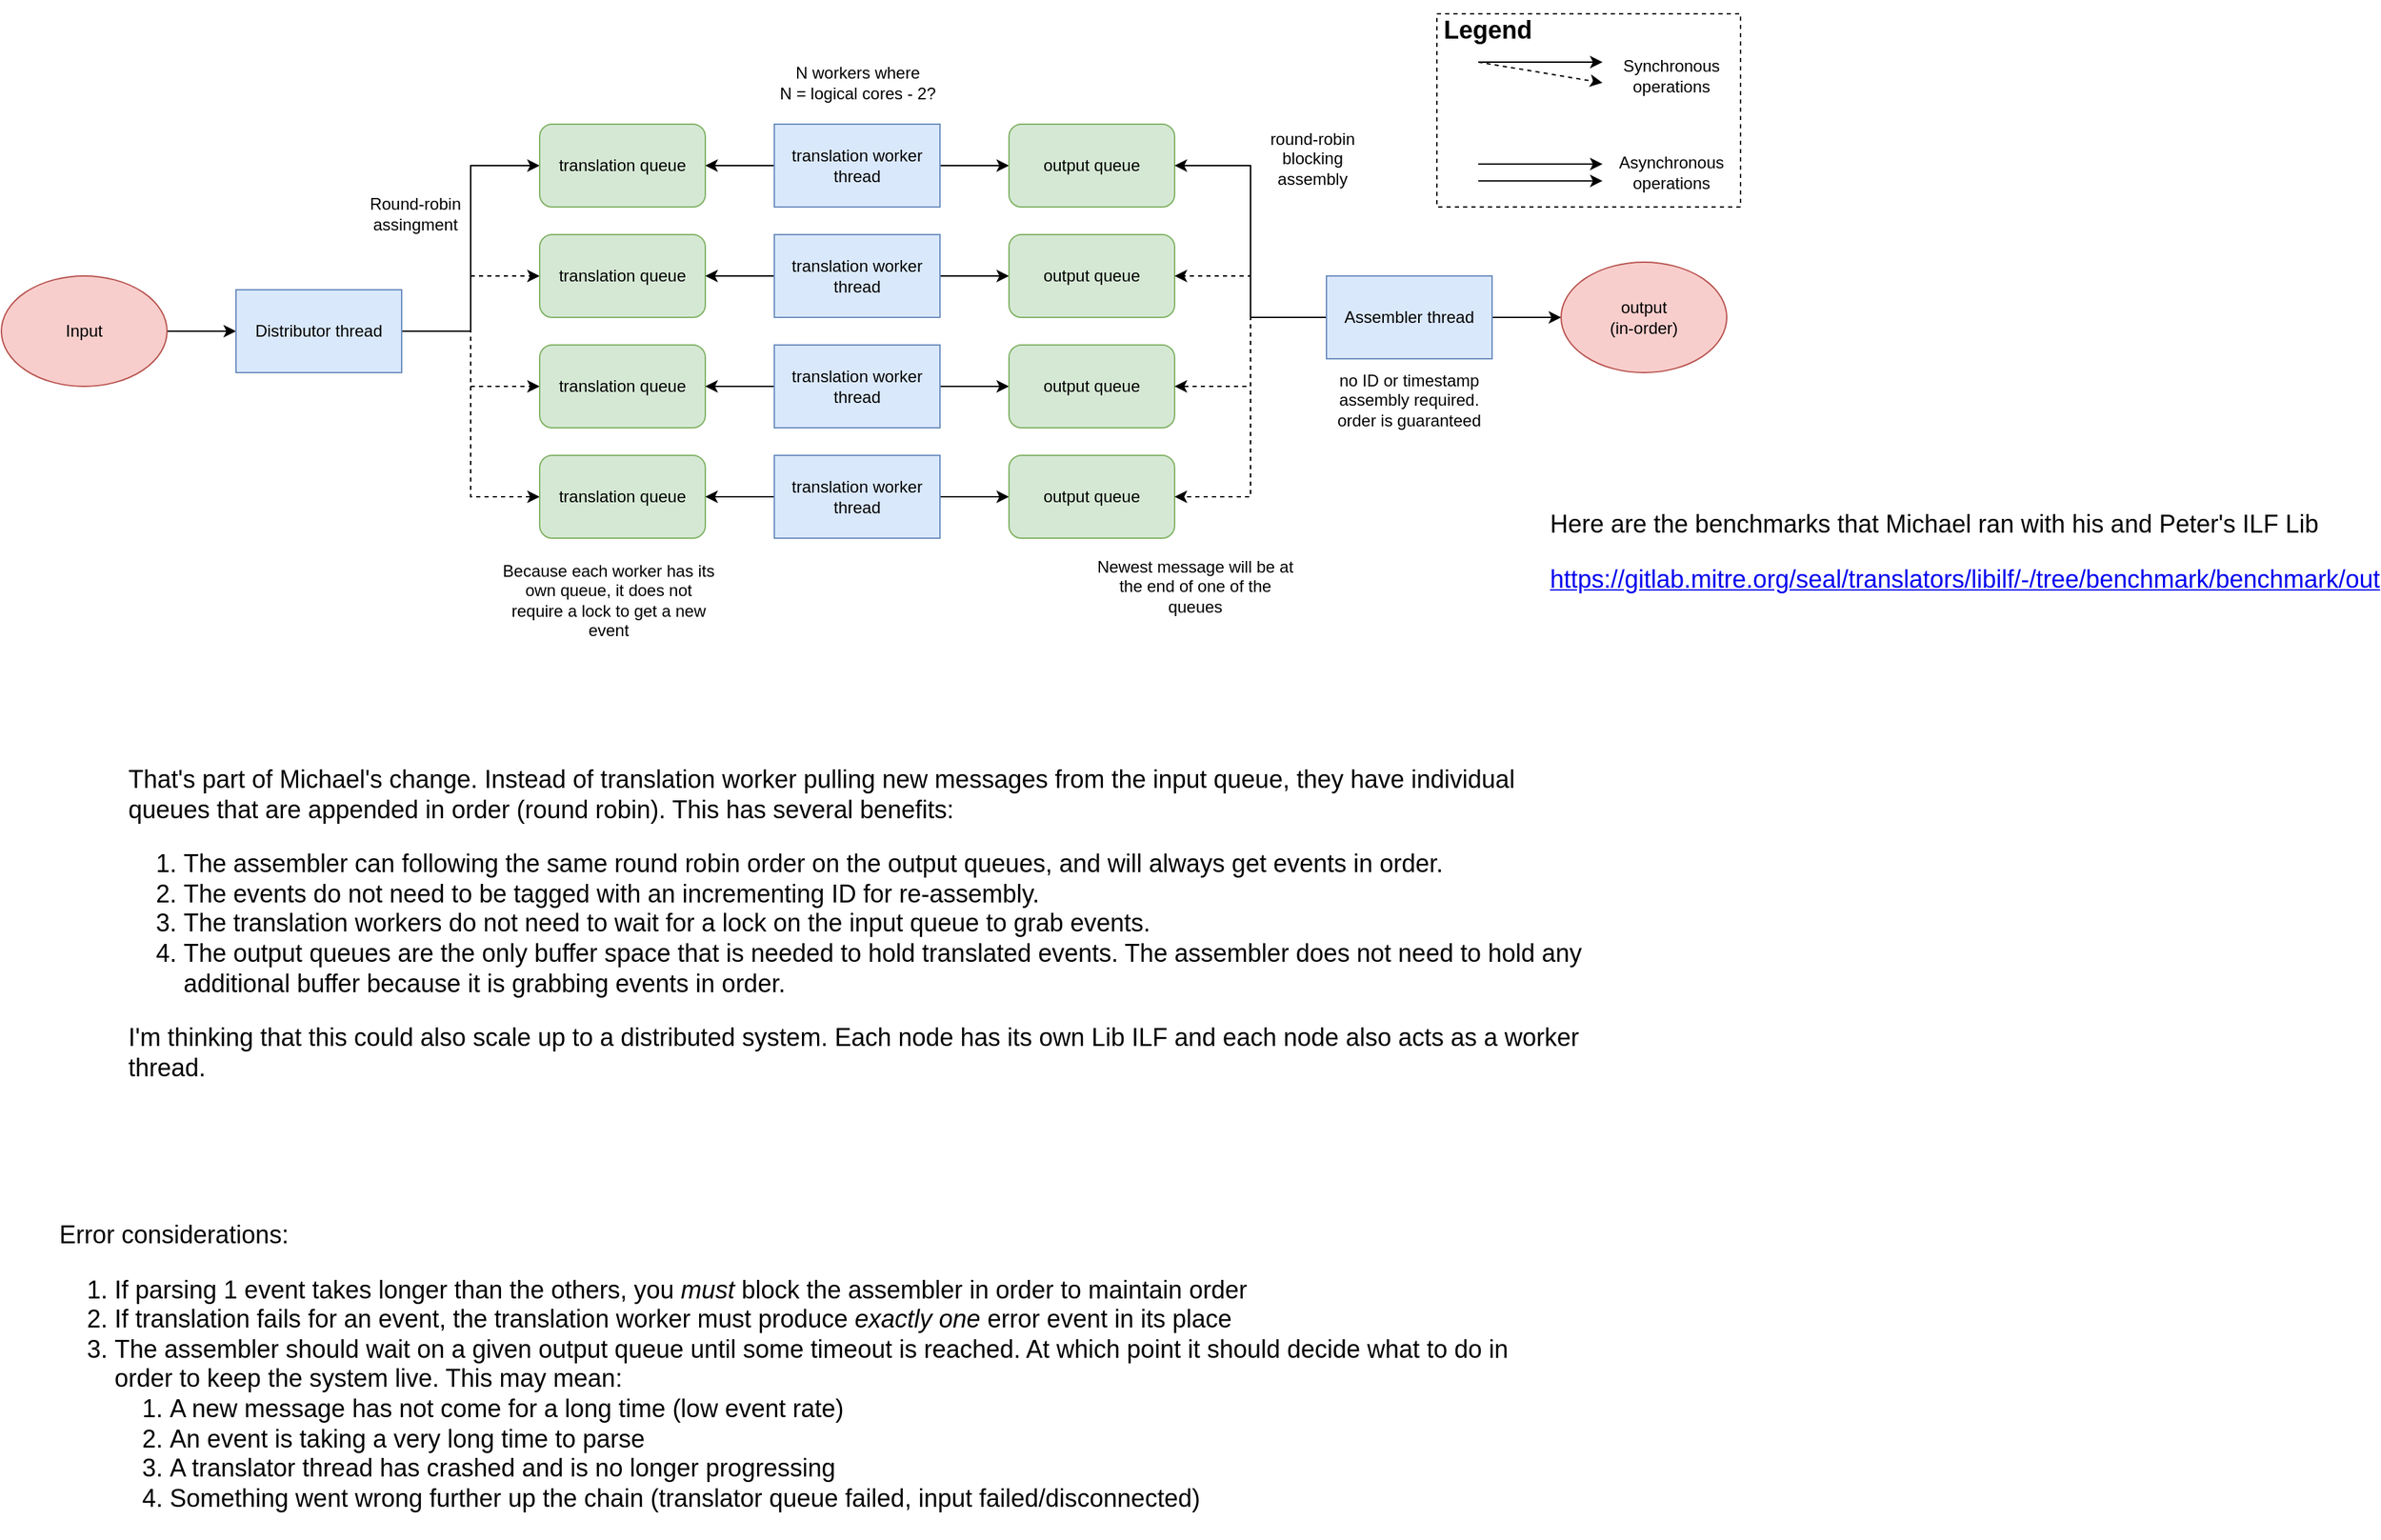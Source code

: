 <mxfile version="20.8.5" type="device"><diagram id="LxqE00K9odVpj9JBSFCH" name="Page-1"><mxGraphModel dx="2759" dy="1249" grid="1" gridSize="10" guides="1" tooltips="1" connect="1" arrows="1" fold="1" page="1" pageScale="1" pageWidth="850" pageHeight="1100" math="0" shadow="0"><root><mxCell id="0"/><mxCell id="1" parent="0"/><mxCell id="Uw_B5O-ZFeH8eXLKJit5-39" value="" style="rounded=0;whiteSpace=wrap;html=1;fillColor=none;dashed=1;" vertex="1" parent="1"><mxGeometry x="990" y="40" width="220" height="140" as="geometry"/></mxCell><mxCell id="Uw_B5O-ZFeH8eXLKJit5-6" style="edgeStyle=orthogonalEdgeStyle;rounded=0;orthogonalLoop=1;jettySize=auto;html=1;exitX=1;exitY=0.5;exitDx=0;exitDy=0;entryX=0;entryY=0.5;entryDx=0;entryDy=0;" edge="1" parent="1" source="Uw_B5O-ZFeH8eXLKJit5-53" target="Uw_B5O-ZFeH8eXLKJit5-2"><mxGeometry relative="1" as="geometry"><mxPoint x="150" y="270" as="sourcePoint"/></mxGeometry></mxCell><mxCell id="Uw_B5O-ZFeH8eXLKJit5-7" style="edgeStyle=orthogonalEdgeStyle;rounded=0;orthogonalLoop=1;jettySize=auto;html=1;exitX=1;exitY=0.5;exitDx=0;exitDy=0;entryX=0;entryY=0.5;entryDx=0;entryDy=0;dashed=1;" edge="1" parent="1" source="Uw_B5O-ZFeH8eXLKJit5-53" target="Uw_B5O-ZFeH8eXLKJit5-3"><mxGeometry relative="1" as="geometry"><mxPoint x="150" y="270" as="sourcePoint"/></mxGeometry></mxCell><mxCell id="Uw_B5O-ZFeH8eXLKJit5-8" style="edgeStyle=orthogonalEdgeStyle;rounded=0;orthogonalLoop=1;jettySize=auto;html=1;exitX=1;exitY=0.5;exitDx=0;exitDy=0;entryX=0;entryY=0.5;entryDx=0;entryDy=0;dashed=1;" edge="1" parent="1" source="Uw_B5O-ZFeH8eXLKJit5-53" target="Uw_B5O-ZFeH8eXLKJit5-4"><mxGeometry relative="1" as="geometry"><mxPoint x="150" y="270" as="sourcePoint"/></mxGeometry></mxCell><mxCell id="Uw_B5O-ZFeH8eXLKJit5-9" style="edgeStyle=orthogonalEdgeStyle;rounded=0;orthogonalLoop=1;jettySize=auto;html=1;exitX=1;exitY=0.5;exitDx=0;exitDy=0;entryX=0;entryY=0.5;entryDx=0;entryDy=0;dashed=1;" edge="1" parent="1" source="Uw_B5O-ZFeH8eXLKJit5-53" target="Uw_B5O-ZFeH8eXLKJit5-5"><mxGeometry relative="1" as="geometry"><mxPoint x="150" y="270" as="sourcePoint"/></mxGeometry></mxCell><mxCell id="Uw_B5O-ZFeH8eXLKJit5-2" value="translation queue" style="rounded=1;whiteSpace=wrap;html=1;fillColor=#d5e8d4;strokeColor=#82b366;" vertex="1" parent="1"><mxGeometry x="340" y="120" width="120" height="60" as="geometry"/></mxCell><mxCell id="Uw_B5O-ZFeH8eXLKJit5-3" value="translation queue" style="rounded=1;whiteSpace=wrap;html=1;fillColor=#d5e8d4;strokeColor=#82b366;" vertex="1" parent="1"><mxGeometry x="340" y="200" width="120" height="60" as="geometry"/></mxCell><mxCell id="Uw_B5O-ZFeH8eXLKJit5-4" value="translation queue" style="rounded=1;whiteSpace=wrap;html=1;fillColor=#d5e8d4;strokeColor=#82b366;" vertex="1" parent="1"><mxGeometry x="340" y="280" width="120" height="60" as="geometry"/></mxCell><mxCell id="Uw_B5O-ZFeH8eXLKJit5-5" value="translation queue" style="rounded=1;whiteSpace=wrap;html=1;fillColor=#d5e8d4;strokeColor=#82b366;" vertex="1" parent="1"><mxGeometry x="340" y="360" width="120" height="60" as="geometry"/></mxCell><mxCell id="Uw_B5O-ZFeH8eXLKJit5-10" value="Round-robin assingment" style="text;html=1;strokeColor=none;fillColor=none;align=center;verticalAlign=middle;whiteSpace=wrap;rounded=0;" vertex="1" parent="1"><mxGeometry x="210" y="170" width="80" height="30" as="geometry"/></mxCell><mxCell id="Uw_B5O-ZFeH8eXLKJit5-16" style="edgeStyle=orthogonalEdgeStyle;rounded=0;orthogonalLoop=1;jettySize=auto;html=1;entryX=1;entryY=0.5;entryDx=0;entryDy=0;" edge="1" parent="1" source="Uw_B5O-ZFeH8eXLKJit5-12" target="Uw_B5O-ZFeH8eXLKJit5-2"><mxGeometry relative="1" as="geometry"/></mxCell><mxCell id="Uw_B5O-ZFeH8eXLKJit5-21" style="edgeStyle=orthogonalEdgeStyle;rounded=0;orthogonalLoop=1;jettySize=auto;html=1;exitX=1;exitY=0.5;exitDx=0;exitDy=0;entryX=0;entryY=0.5;entryDx=0;entryDy=0;" edge="1" parent="1" source="Uw_B5O-ZFeH8eXLKJit5-12" target="Uw_B5O-ZFeH8eXLKJit5-20"><mxGeometry relative="1" as="geometry"/></mxCell><mxCell id="Uw_B5O-ZFeH8eXLKJit5-12" value="translation worker thread" style="rounded=0;whiteSpace=wrap;html=1;fillColor=#dae8fc;strokeColor=#6c8ebf;" vertex="1" parent="1"><mxGeometry x="510" y="120" width="120" height="60" as="geometry"/></mxCell><mxCell id="Uw_B5O-ZFeH8eXLKJit5-17" style="edgeStyle=orthogonalEdgeStyle;rounded=0;orthogonalLoop=1;jettySize=auto;html=1;entryX=1;entryY=0.5;entryDx=0;entryDy=0;" edge="1" parent="1" source="Uw_B5O-ZFeH8eXLKJit5-13" target="Uw_B5O-ZFeH8eXLKJit5-3"><mxGeometry relative="1" as="geometry"/></mxCell><mxCell id="Uw_B5O-ZFeH8eXLKJit5-25" style="edgeStyle=orthogonalEdgeStyle;rounded=0;orthogonalLoop=1;jettySize=auto;html=1;exitX=1;exitY=0.5;exitDx=0;exitDy=0;entryX=0;entryY=0.5;entryDx=0;entryDy=0;" edge="1" parent="1" source="Uw_B5O-ZFeH8eXLKJit5-13" target="Uw_B5O-ZFeH8eXLKJit5-22"><mxGeometry relative="1" as="geometry"/></mxCell><mxCell id="Uw_B5O-ZFeH8eXLKJit5-13" value="translation worker thread" style="rounded=0;whiteSpace=wrap;html=1;fillColor=#dae8fc;strokeColor=#6c8ebf;" vertex="1" parent="1"><mxGeometry x="510" y="200" width="120" height="60" as="geometry"/></mxCell><mxCell id="Uw_B5O-ZFeH8eXLKJit5-18" style="edgeStyle=orthogonalEdgeStyle;rounded=0;orthogonalLoop=1;jettySize=auto;html=1;entryX=1;entryY=0.5;entryDx=0;entryDy=0;" edge="1" parent="1" source="Uw_B5O-ZFeH8eXLKJit5-14" target="Uw_B5O-ZFeH8eXLKJit5-4"><mxGeometry relative="1" as="geometry"/></mxCell><mxCell id="Uw_B5O-ZFeH8eXLKJit5-26" style="edgeStyle=orthogonalEdgeStyle;rounded=0;orthogonalLoop=1;jettySize=auto;html=1;exitX=1;exitY=0.5;exitDx=0;exitDy=0;entryX=0;entryY=0.5;entryDx=0;entryDy=0;" edge="1" parent="1" source="Uw_B5O-ZFeH8eXLKJit5-14" target="Uw_B5O-ZFeH8eXLKJit5-23"><mxGeometry relative="1" as="geometry"/></mxCell><mxCell id="Uw_B5O-ZFeH8eXLKJit5-14" value="translation worker thread" style="rounded=0;whiteSpace=wrap;html=1;fillColor=#dae8fc;strokeColor=#6c8ebf;" vertex="1" parent="1"><mxGeometry x="510" y="280" width="120" height="60" as="geometry"/></mxCell><mxCell id="Uw_B5O-ZFeH8eXLKJit5-19" style="edgeStyle=orthogonalEdgeStyle;rounded=0;orthogonalLoop=1;jettySize=auto;html=1;entryX=1;entryY=0.5;entryDx=0;entryDy=0;" edge="1" parent="1" source="Uw_B5O-ZFeH8eXLKJit5-15" target="Uw_B5O-ZFeH8eXLKJit5-5"><mxGeometry relative="1" as="geometry"/></mxCell><mxCell id="Uw_B5O-ZFeH8eXLKJit5-27" style="edgeStyle=orthogonalEdgeStyle;rounded=0;orthogonalLoop=1;jettySize=auto;html=1;exitX=1;exitY=0.5;exitDx=0;exitDy=0;entryX=0;entryY=0.5;entryDx=0;entryDy=0;" edge="1" parent="1" source="Uw_B5O-ZFeH8eXLKJit5-15" target="Uw_B5O-ZFeH8eXLKJit5-24"><mxGeometry relative="1" as="geometry"/></mxCell><mxCell id="Uw_B5O-ZFeH8eXLKJit5-15" value="translation worker thread" style="rounded=0;whiteSpace=wrap;html=1;fillColor=#dae8fc;strokeColor=#6c8ebf;" vertex="1" parent="1"><mxGeometry x="510" y="360" width="120" height="60" as="geometry"/></mxCell><mxCell id="Uw_B5O-ZFeH8eXLKJit5-20" value="output queue" style="rounded=1;whiteSpace=wrap;html=1;fillColor=#d5e8d4;strokeColor=#82b366;" vertex="1" parent="1"><mxGeometry x="680" y="120" width="120" height="60" as="geometry"/></mxCell><mxCell id="Uw_B5O-ZFeH8eXLKJit5-22" value="output queue" style="rounded=1;whiteSpace=wrap;html=1;fillColor=#d5e8d4;strokeColor=#82b366;" vertex="1" parent="1"><mxGeometry x="680" y="200" width="120" height="60" as="geometry"/></mxCell><mxCell id="Uw_B5O-ZFeH8eXLKJit5-23" value="output queue" style="rounded=1;whiteSpace=wrap;html=1;fillColor=#d5e8d4;strokeColor=#82b366;" vertex="1" parent="1"><mxGeometry x="680" y="280" width="120" height="60" as="geometry"/></mxCell><mxCell id="Uw_B5O-ZFeH8eXLKJit5-24" value="output queue" style="rounded=1;whiteSpace=wrap;html=1;fillColor=#d5e8d4;strokeColor=#82b366;" vertex="1" parent="1"><mxGeometry x="680" y="360" width="120" height="60" as="geometry"/></mxCell><mxCell id="Uw_B5O-ZFeH8eXLKJit5-29" style="edgeStyle=orthogonalEdgeStyle;rounded=0;orthogonalLoop=1;jettySize=auto;html=1;exitX=0;exitY=0.5;exitDx=0;exitDy=0;entryX=1;entryY=0.5;entryDx=0;entryDy=0;" edge="1" parent="1" source="Uw_B5O-ZFeH8eXLKJit5-28" target="Uw_B5O-ZFeH8eXLKJit5-20"><mxGeometry relative="1" as="geometry"/></mxCell><mxCell id="Uw_B5O-ZFeH8eXLKJit5-30" style="edgeStyle=orthogonalEdgeStyle;rounded=0;orthogonalLoop=1;jettySize=auto;html=1;exitX=0;exitY=0.5;exitDx=0;exitDy=0;entryX=1;entryY=0.5;entryDx=0;entryDy=0;dashed=1;" edge="1" parent="1" source="Uw_B5O-ZFeH8eXLKJit5-28" target="Uw_B5O-ZFeH8eXLKJit5-22"><mxGeometry relative="1" as="geometry"/></mxCell><mxCell id="Uw_B5O-ZFeH8eXLKJit5-31" style="edgeStyle=orthogonalEdgeStyle;rounded=0;orthogonalLoop=1;jettySize=auto;html=1;exitX=0;exitY=0.5;exitDx=0;exitDy=0;entryX=1;entryY=0.5;entryDx=0;entryDy=0;dashed=1;" edge="1" parent="1" source="Uw_B5O-ZFeH8eXLKJit5-28" target="Uw_B5O-ZFeH8eXLKJit5-23"><mxGeometry relative="1" as="geometry"/></mxCell><mxCell id="Uw_B5O-ZFeH8eXLKJit5-32" style="edgeStyle=orthogonalEdgeStyle;rounded=0;orthogonalLoop=1;jettySize=auto;html=1;exitX=0;exitY=0.5;exitDx=0;exitDy=0;entryX=1;entryY=0.5;entryDx=0;entryDy=0;dashed=1;" edge="1" parent="1" source="Uw_B5O-ZFeH8eXLKJit5-28" target="Uw_B5O-ZFeH8eXLKJit5-24"><mxGeometry relative="1" as="geometry"/></mxCell><mxCell id="Uw_B5O-ZFeH8eXLKJit5-36" style="edgeStyle=orthogonalEdgeStyle;rounded=0;orthogonalLoop=1;jettySize=auto;html=1;exitX=1;exitY=0.5;exitDx=0;exitDy=0;entryX=0;entryY=0.5;entryDx=0;entryDy=0;" edge="1" parent="1" source="Uw_B5O-ZFeH8eXLKJit5-28" target="Uw_B5O-ZFeH8eXLKJit5-35"><mxGeometry relative="1" as="geometry"/></mxCell><mxCell id="Uw_B5O-ZFeH8eXLKJit5-28" value="Assembler thread" style="rounded=0;whiteSpace=wrap;html=1;fillColor=#dae8fc;strokeColor=#6c8ebf;" vertex="1" parent="1"><mxGeometry x="910" y="230" width="120" height="60" as="geometry"/></mxCell><mxCell id="Uw_B5O-ZFeH8eXLKJit5-33" value="round-robin blocking assembly" style="text;html=1;strokeColor=none;fillColor=none;align=center;verticalAlign=middle;whiteSpace=wrap;rounded=0;" vertex="1" parent="1"><mxGeometry x="860" y="120" width="80" height="50" as="geometry"/></mxCell><mxCell id="Uw_B5O-ZFeH8eXLKJit5-34" value="Newest message will be at the end of one of the queues" style="text;html=1;strokeColor=none;fillColor=none;align=center;verticalAlign=middle;whiteSpace=wrap;rounded=0;" vertex="1" parent="1"><mxGeometry x="740" y="430" width="150" height="50" as="geometry"/></mxCell><mxCell id="Uw_B5O-ZFeH8eXLKJit5-35" value="output&lt;br&gt;(in-order)" style="ellipse;whiteSpace=wrap;html=1;fillColor=#f8cecc;strokeColor=#b85450;" vertex="1" parent="1"><mxGeometry x="1080" y="220" width="120" height="80" as="geometry"/></mxCell><mxCell id="Uw_B5O-ZFeH8eXLKJit5-37" value="N workers where&lt;br&gt;N = logical cores - 2?" style="text;html=1;align=center;verticalAlign=middle;resizable=0;points=[];autosize=1;strokeColor=none;fillColor=none;" vertex="1" parent="1"><mxGeometry x="500" y="70" width="140" height="40" as="geometry"/></mxCell><mxCell id="Uw_B5O-ZFeH8eXLKJit5-38" value="Because each worker has its own queue, it does not require a lock to get a new event" style="text;html=1;strokeColor=none;fillColor=none;align=center;verticalAlign=middle;whiteSpace=wrap;rounded=0;" vertex="1" parent="1"><mxGeometry x="310" y="430" width="160" height="70" as="geometry"/></mxCell><mxCell id="Uw_B5O-ZFeH8eXLKJit5-41" value="&lt;h1 style=&quot;font-size: 18px;&quot;&gt;&lt;font style=&quot;font-size: 18px;&quot;&gt;Legend&lt;/font&gt;&lt;/h1&gt;&lt;div style=&quot;font-size: 18px;&quot;&gt;&lt;br&gt;&lt;/div&gt;" style="text;html=1;strokeColor=none;fillColor=none;spacing=5;spacingTop=-20;whiteSpace=wrap;overflow=hidden;rounded=0;dashed=1;" vertex="1" parent="1"><mxGeometry x="990" y="40" width="90" height="30" as="geometry"/></mxCell><mxCell id="Uw_B5O-ZFeH8eXLKJit5-42" value="" style="endArrow=classic;html=1;rounded=0;" edge="1" parent="1"><mxGeometry width="50" height="50" relative="1" as="geometry"><mxPoint x="1020" y="75" as="sourcePoint"/><mxPoint x="1110" y="75" as="targetPoint"/></mxGeometry></mxCell><mxCell id="Uw_B5O-ZFeH8eXLKJit5-43" value="" style="endArrow=classic;html=1;rounded=0;dashed=1;" edge="1" parent="1"><mxGeometry width="50" height="50" relative="1" as="geometry"><mxPoint x="1020" y="75" as="sourcePoint"/><mxPoint x="1110" y="90" as="targetPoint"/></mxGeometry></mxCell><mxCell id="Uw_B5O-ZFeH8eXLKJit5-46" value="Synchronous operations" style="text;html=1;strokeColor=none;fillColor=none;align=center;verticalAlign=middle;whiteSpace=wrap;rounded=0;dashed=1;" vertex="1" parent="1"><mxGeometry x="1130" y="70" width="60" height="30" as="geometry"/></mxCell><mxCell id="Uw_B5O-ZFeH8eXLKJit5-47" value="" style="endArrow=classic;html=1;rounded=0;" edge="1" parent="1"><mxGeometry width="50" height="50" relative="1" as="geometry"><mxPoint x="1020" y="148.89" as="sourcePoint"/><mxPoint x="1110" y="148.89" as="targetPoint"/></mxGeometry></mxCell><mxCell id="Uw_B5O-ZFeH8eXLKJit5-48" value="" style="endArrow=classic;html=1;rounded=0;" edge="1" parent="1"><mxGeometry width="50" height="50" relative="1" as="geometry"><mxPoint x="1020" y="161.11" as="sourcePoint"/><mxPoint x="1110" y="161.11" as="targetPoint"/></mxGeometry></mxCell><mxCell id="Uw_B5O-ZFeH8eXLKJit5-49" value="Asynchronous operations" style="text;html=1;strokeColor=none;fillColor=none;align=center;verticalAlign=middle;whiteSpace=wrap;rounded=0;dashed=1;" vertex="1" parent="1"><mxGeometry x="1130" y="140" width="60" height="30" as="geometry"/></mxCell><mxCell id="Uw_B5O-ZFeH8eXLKJit5-54" style="edgeStyle=orthogonalEdgeStyle;rounded=0;orthogonalLoop=1;jettySize=auto;html=1;exitX=1;exitY=0.5;exitDx=0;exitDy=0;entryX=0;entryY=0.5;entryDx=0;entryDy=0;" edge="1" parent="1" source="Uw_B5O-ZFeH8eXLKJit5-52" target="Uw_B5O-ZFeH8eXLKJit5-53"><mxGeometry relative="1" as="geometry"/></mxCell><mxCell id="Uw_B5O-ZFeH8eXLKJit5-52" value="Input" style="ellipse;whiteSpace=wrap;html=1;fillColor=#f8cecc;strokeColor=#b85450;" vertex="1" parent="1"><mxGeometry x="-50" y="230" width="120" height="80" as="geometry"/></mxCell><mxCell id="Uw_B5O-ZFeH8eXLKJit5-53" value="Distributor thread" style="rounded=0;whiteSpace=wrap;html=1;fillColor=#dae8fc;strokeColor=#6c8ebf;" vertex="1" parent="1"><mxGeometry x="120" y="240" width="120" height="60" as="geometry"/></mxCell><mxCell id="Uw_B5O-ZFeH8eXLKJit5-59" value="no ID or timestamp assembly required. order is guaranteed" style="text;html=1;strokeColor=none;fillColor=none;align=center;verticalAlign=middle;whiteSpace=wrap;rounded=0;" vertex="1" parent="1"><mxGeometry x="910" y="290" width="120" height="60" as="geometry"/></mxCell><mxCell id="Uw_B5O-ZFeH8eXLKJit5-60" value="&lt;span&gt;&lt;span dir=&quot;ltr&quot; class=&quot;ui-provider gg b c d e f g h i j k l m n o p q r s t u v w x y z ab ac ae af ag ah ai aj ak&quot;&gt;&lt;p&gt;That's part of Michael's change. Instead of translation worker pulling new messages from the input queue, they have individual queues that are appended in order (round robin). This has several benefits:&lt;/p&gt;&lt;ol&gt;&lt;li&gt;The assembler can following the same round robin order on the output queues, and will always get events in order.&lt;/li&gt;&lt;li&gt;The events do not need to be tagged with an incrementing ID for re-assembly.&lt;/li&gt;&lt;li&gt;The translation workers do not need to wait for a lock on the input queue to grab events.&lt;/li&gt;&lt;li&gt;The output queues are the only buffer space that is needed to hold translated events. The assembler does not need to hold any additional buffer because it is grabbing events in order.&lt;br&gt;&lt;/li&gt;&lt;/ol&gt;&lt;div&gt;I'm thinking that this could also scale up to a distributed system. Each node has its own Lib ILF and each node also acts as a worker thread.&lt;br&gt;&lt;/div&gt;&lt;/span&gt;&lt;/span&gt;" style="text;whiteSpace=wrap;html=1;fontSize=18;" vertex="1" parent="1"><mxGeometry x="40" y="560" width="1060" height="220" as="geometry"/></mxCell><mxCell id="Uw_B5O-ZFeH8eXLKJit5-61" value="&lt;meta charset=&quot;utf-8&quot;&gt;&lt;span&gt;&lt;span dir=&quot;ltr&quot; class=&quot;ui-provider gg b c d e f g h i j k l m n o p q r s t u v w x y z ab ac ae af ag ah ai aj ak&quot;&gt;&lt;p&gt;Error considerations:&lt;/p&gt;&lt;ol&gt;&lt;li&gt;If parsing 1 event takes longer than the others, you &lt;i&gt;must&lt;/i&gt; block the assembler in order to maintain order&lt;/li&gt;&lt;li&gt;If translation fails for an event, the translation worker must produce &lt;i&gt;exactly one&lt;/i&gt; error event in its place&lt;/li&gt;&lt;li&gt;The assembler should wait on a given output queue until some timeout is reached. At which point it should decide what to do in order to keep the system live. This may mean:&#10;&lt;ol&gt;&lt;li&gt;A new message has not come for a long time (low event rate)&lt;/li&gt;&lt;li&gt;An event is taking a very long time to parse&lt;/li&gt;&lt;li&gt;A translator thread has crashed and is no longer progressing&lt;/li&gt;&lt;li&gt;Something went wrong further up the chain (translator queue failed, input failed/disconnected)&lt;/li&gt;&lt;/ol&gt;&lt;/li&gt;&lt;/ol&gt;&lt;/span&gt;&lt;/span&gt;" style="text;whiteSpace=wrap;html=1;fontSize=18;" vertex="1" parent="1"><mxGeometry x="-10" y="890" width="1080" height="250" as="geometry"/></mxCell><mxCell id="Uw_B5O-ZFeH8eXLKJit5-62" value="&lt;meta charset=&quot;utf-8&quot;&gt;&lt;span&gt;&lt;span dir=&quot;ltr&quot; class=&quot;ui-provider gg b c d e f g h i j k l m n o p q r s t u v w x y z ab ac ae af ag ah ai aj ak&quot;&gt;&lt;p&gt;Here are the benchmarks that Michael ran with his and Peter's ILF Lib&lt;/p&gt;&lt;p&gt;&lt;a style=&quot;overflow-wrap: break-word;&quot; class=&quot;fui-Link ___1idfs5o f3rmtva f1ewtqcl fyind8e f1k6fduh f1w7gpdv fk6fouc fjoy568 figsok6 f1hu3pq6 f11qmguv f19f4twv f1tyq0we f1g0x7ka fhxju0i f1qch9an f1cnd47f fqv5qza f1vmzxwi f1o700av f13mvf36 f1cmlufx f9n3di6 f1ids18y f1tx3yz7 f1deo86v f1eh06m1 f1iescvh ftqa4ok f2hkw1w fhgqx19 f1olyrje f1p93eir f1h8hb77 f1x7u7e9 f10aw75t fsle3fq f17ae5zn&quot; target=&quot;_blank&quot; rel=&quot;noreferrer noopener&quot; href=&quot;https://gitlab.mitre.org/seal/translators/libilf/-/tree/benchmark/benchmark/out&quot; title=&quot;https://gitlab.mitre.org/seal/translators/libilf/-/tree/benchmark/benchmark/out&quot; aria-label=&quot;Link https://gitlab.mitre.org/seal/translators/libilf/-/tree/benchmark/benchmark/out&quot;&gt;https://gitlab.mitre.org/seal/translators/libilf/-/tree/benchmark/benchmark/out&lt;/a&gt;&lt;/p&gt;&lt;/span&gt;&lt;/span&gt;" style="text;whiteSpace=wrap;html=1;fontSize=18;" vertex="1" parent="1"><mxGeometry x="1070" y="375" width="560" height="160" as="geometry"/></mxCell></root></mxGraphModel></diagram></mxfile>